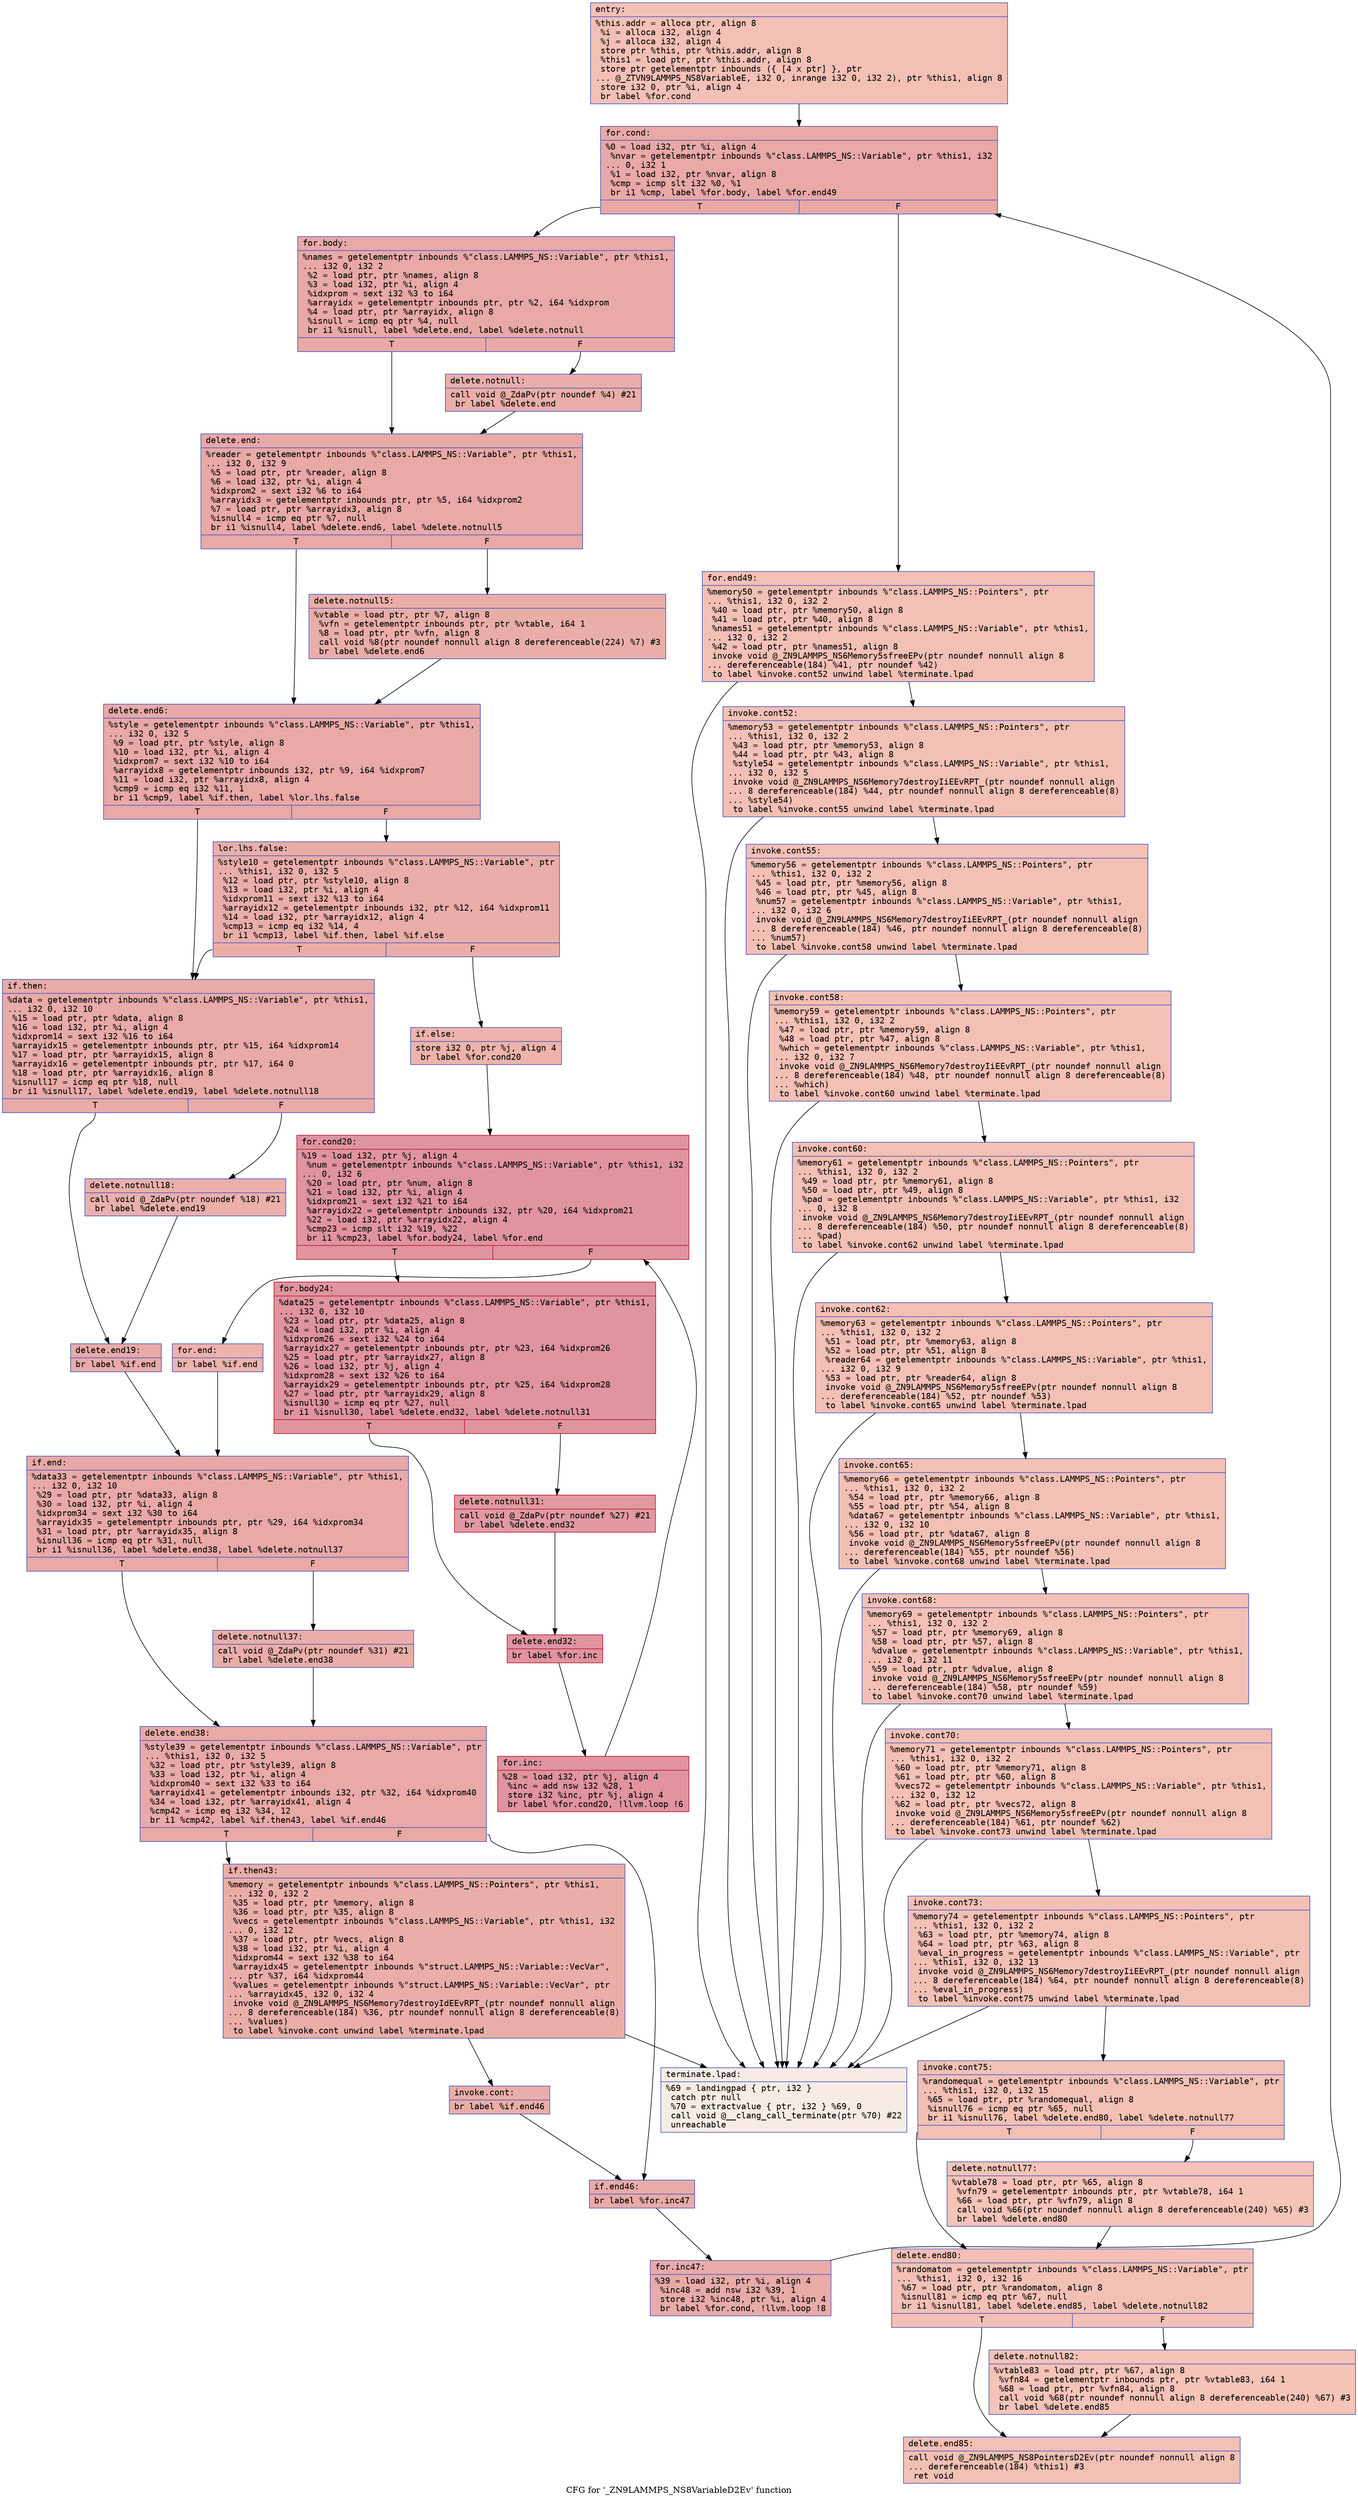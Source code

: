 digraph "CFG for '_ZN9LAMMPS_NS8VariableD2Ev' function" {
	label="CFG for '_ZN9LAMMPS_NS8VariableD2Ev' function";

	Node0x556bfe135960 [shape=record,color="#3d50c3ff", style=filled, fillcolor="#e5705870" fontname="Courier",label="{entry:\l|  %this.addr = alloca ptr, align 8\l  %i = alloca i32, align 4\l  %j = alloca i32, align 4\l  store ptr %this, ptr %this.addr, align 8\l  %this1 = load ptr, ptr %this.addr, align 8\l  store ptr getelementptr inbounds (\{ [4 x ptr] \}, ptr\l... @_ZTVN9LAMMPS_NS8VariableE, i32 0, inrange i32 0, i32 2), ptr %this1, align 8\l  store i32 0, ptr %i, align 4\l  br label %for.cond\l}"];
	Node0x556bfe135960 -> Node0x556bfe135c80[tooltip="entry -> for.cond\nProbability 100.00%" ];
	Node0x556bfe135c80 [shape=record,color="#3d50c3ff", style=filled, fillcolor="#ca3b3770" fontname="Courier",label="{for.cond:\l|  %0 = load i32, ptr %i, align 4\l  %nvar = getelementptr inbounds %\"class.LAMMPS_NS::Variable\", ptr %this1, i32\l... 0, i32 1\l  %1 = load i32, ptr %nvar, align 8\l  %cmp = icmp slt i32 %0, %1\l  br i1 %cmp, label %for.body, label %for.end49\l|{<s0>T|<s1>F}}"];
	Node0x556bfe135c80:s0 -> Node0x556bfe135fd0[tooltip="for.cond -> for.body\nProbability 96.88%" ];
	Node0x556bfe135c80:s1 -> Node0x556bfe136020[tooltip="for.cond -> for.end49\nProbability 3.12%" ];
	Node0x556bfe135fd0 [shape=record,color="#3d50c3ff", style=filled, fillcolor="#ca3b3770" fontname="Courier",label="{for.body:\l|  %names = getelementptr inbounds %\"class.LAMMPS_NS::Variable\", ptr %this1,\l... i32 0, i32 2\l  %2 = load ptr, ptr %names, align 8\l  %3 = load i32, ptr %i, align 4\l  %idxprom = sext i32 %3 to i64\l  %arrayidx = getelementptr inbounds ptr, ptr %2, i64 %idxprom\l  %4 = load ptr, ptr %arrayidx, align 8\l  %isnull = icmp eq ptr %4, null\l  br i1 %isnull, label %delete.end, label %delete.notnull\l|{<s0>T|<s1>F}}"];
	Node0x556bfe135fd0:s0 -> Node0x556bfe136760[tooltip="for.body -> delete.end\nProbability 37.50%" ];
	Node0x556bfe135fd0:s1 -> Node0x556bfe1367e0[tooltip="for.body -> delete.notnull\nProbability 62.50%" ];
	Node0x556bfe1367e0 [shape=record,color="#3d50c3ff", style=filled, fillcolor="#d0473d70" fontname="Courier",label="{delete.notnull:\l|  call void @_ZdaPv(ptr noundef %4) #21\l  br label %delete.end\l}"];
	Node0x556bfe1367e0 -> Node0x556bfe136760[tooltip="delete.notnull -> delete.end\nProbability 100.00%" ];
	Node0x556bfe136760 [shape=record,color="#3d50c3ff", style=filled, fillcolor="#ca3b3770" fontname="Courier",label="{delete.end:\l|  %reader = getelementptr inbounds %\"class.LAMMPS_NS::Variable\", ptr %this1,\l... i32 0, i32 9\l  %5 = load ptr, ptr %reader, align 8\l  %6 = load i32, ptr %i, align 4\l  %idxprom2 = sext i32 %6 to i64\l  %arrayidx3 = getelementptr inbounds ptr, ptr %5, i64 %idxprom2\l  %7 = load ptr, ptr %arrayidx3, align 8\l  %isnull4 = icmp eq ptr %7, null\l  br i1 %isnull4, label %delete.end6, label %delete.notnull5\l|{<s0>T|<s1>F}}"];
	Node0x556bfe136760:s0 -> Node0x556bfe136f90[tooltip="delete.end -> delete.end6\nProbability 37.50%" ];
	Node0x556bfe136760:s1 -> Node0x556bfe137010[tooltip="delete.end -> delete.notnull5\nProbability 62.50%" ];
	Node0x556bfe137010 [shape=record,color="#3d50c3ff", style=filled, fillcolor="#d0473d70" fontname="Courier",label="{delete.notnull5:\l|  %vtable = load ptr, ptr %7, align 8\l  %vfn = getelementptr inbounds ptr, ptr %vtable, i64 1\l  %8 = load ptr, ptr %vfn, align 8\l  call void %8(ptr noundef nonnull align 8 dereferenceable(224) %7) #3\l  br label %delete.end6\l}"];
	Node0x556bfe137010 -> Node0x556bfe136f90[tooltip="delete.notnull5 -> delete.end6\nProbability 100.00%" ];
	Node0x556bfe136f90 [shape=record,color="#3d50c3ff", style=filled, fillcolor="#ca3b3770" fontname="Courier",label="{delete.end6:\l|  %style = getelementptr inbounds %\"class.LAMMPS_NS::Variable\", ptr %this1,\l... i32 0, i32 5\l  %9 = load ptr, ptr %style, align 8\l  %10 = load i32, ptr %i, align 4\l  %idxprom7 = sext i32 %10 to i64\l  %arrayidx8 = getelementptr inbounds i32, ptr %9, i64 %idxprom7\l  %11 = load i32, ptr %arrayidx8, align 4\l  %cmp9 = icmp eq i32 %11, 1\l  br i1 %cmp9, label %if.then, label %lor.lhs.false\l|{<s0>T|<s1>F}}"];
	Node0x556bfe136f90:s0 -> Node0x556bfe137b10[tooltip="delete.end6 -> if.then\nProbability 50.00%" ];
	Node0x556bfe136f90:s1 -> Node0x556bfe137b80[tooltip="delete.end6 -> lor.lhs.false\nProbability 50.00%" ];
	Node0x556bfe137b80 [shape=record,color="#3d50c3ff", style=filled, fillcolor="#d0473d70" fontname="Courier",label="{lor.lhs.false:\l|  %style10 = getelementptr inbounds %\"class.LAMMPS_NS::Variable\", ptr\l... %this1, i32 0, i32 5\l  %12 = load ptr, ptr %style10, align 8\l  %13 = load i32, ptr %i, align 4\l  %idxprom11 = sext i32 %13 to i64\l  %arrayidx12 = getelementptr inbounds i32, ptr %12, i64 %idxprom11\l  %14 = load i32, ptr %arrayidx12, align 4\l  %cmp13 = icmp eq i32 %14, 4\l  br i1 %cmp13, label %if.then, label %if.else\l|{<s0>T|<s1>F}}"];
	Node0x556bfe137b80:s0 -> Node0x556bfe137b10[tooltip="lor.lhs.false -> if.then\nProbability 50.00%" ];
	Node0x556bfe137b80:s1 -> Node0x556bfe138190[tooltip="lor.lhs.false -> if.else\nProbability 50.00%" ];
	Node0x556bfe137b10 [shape=record,color="#3d50c3ff", style=filled, fillcolor="#cc403a70" fontname="Courier",label="{if.then:\l|  %data = getelementptr inbounds %\"class.LAMMPS_NS::Variable\", ptr %this1,\l... i32 0, i32 10\l  %15 = load ptr, ptr %data, align 8\l  %16 = load i32, ptr %i, align 4\l  %idxprom14 = sext i32 %16 to i64\l  %arrayidx15 = getelementptr inbounds ptr, ptr %15, i64 %idxprom14\l  %17 = load ptr, ptr %arrayidx15, align 8\l  %arrayidx16 = getelementptr inbounds ptr, ptr %17, i64 0\l  %18 = load ptr, ptr %arrayidx16, align 8\l  %isnull17 = icmp eq ptr %18, null\l  br i1 %isnull17, label %delete.end19, label %delete.notnull18\l|{<s0>T|<s1>F}}"];
	Node0x556bfe137b10:s0 -> Node0x556bfe138890[tooltip="if.then -> delete.end19\nProbability 37.50%" ];
	Node0x556bfe137b10:s1 -> Node0x556bfe138940[tooltip="if.then -> delete.notnull18\nProbability 62.50%" ];
	Node0x556bfe138940 [shape=record,color="#3d50c3ff", style=filled, fillcolor="#d24b4070" fontname="Courier",label="{delete.notnull18:\l|  call void @_ZdaPv(ptr noundef %18) #21\l  br label %delete.end19\l}"];
	Node0x556bfe138940 -> Node0x556bfe138890[tooltip="delete.notnull18 -> delete.end19\nProbability 100.00%" ];
	Node0x556bfe138890 [shape=record,color="#3d50c3ff", style=filled, fillcolor="#cc403a70" fontname="Courier",label="{delete.end19:\l|  br label %if.end\l}"];
	Node0x556bfe138890 -> Node0x556bfe138ca0[tooltip="delete.end19 -> if.end\nProbability 100.00%" ];
	Node0x556bfe138190 [shape=record,color="#3d50c3ff", style=filled, fillcolor="#d6524470" fontname="Courier",label="{if.else:\l|  store i32 0, ptr %j, align 4\l  br label %for.cond20\l}"];
	Node0x556bfe138190 -> Node0x556bfe138e00[tooltip="if.else -> for.cond20\nProbability 100.00%" ];
	Node0x556bfe138e00 [shape=record,color="#b70d28ff", style=filled, fillcolor="#b70d2870" fontname="Courier",label="{for.cond20:\l|  %19 = load i32, ptr %j, align 4\l  %num = getelementptr inbounds %\"class.LAMMPS_NS::Variable\", ptr %this1, i32\l... 0, i32 6\l  %20 = load ptr, ptr %num, align 8\l  %21 = load i32, ptr %i, align 4\l  %idxprom21 = sext i32 %21 to i64\l  %arrayidx22 = getelementptr inbounds i32, ptr %20, i64 %idxprom21\l  %22 = load i32, ptr %arrayidx22, align 4\l  %cmp23 = icmp slt i32 %19, %22\l  br i1 %cmp23, label %for.body24, label %for.end\l|{<s0>T|<s1>F}}"];
	Node0x556bfe138e00:s0 -> Node0x556bfe137330[tooltip="for.cond20 -> for.body24\nProbability 96.88%" ];
	Node0x556bfe138e00:s1 -> Node0x556bfe1373b0[tooltip="for.cond20 -> for.end\nProbability 3.12%" ];
	Node0x556bfe137330 [shape=record,color="#b70d28ff", style=filled, fillcolor="#b70d2870" fontname="Courier",label="{for.body24:\l|  %data25 = getelementptr inbounds %\"class.LAMMPS_NS::Variable\", ptr %this1,\l... i32 0, i32 10\l  %23 = load ptr, ptr %data25, align 8\l  %24 = load i32, ptr %i, align 4\l  %idxprom26 = sext i32 %24 to i64\l  %arrayidx27 = getelementptr inbounds ptr, ptr %23, i64 %idxprom26\l  %25 = load ptr, ptr %arrayidx27, align 8\l  %26 = load i32, ptr %j, align 4\l  %idxprom28 = sext i32 %26 to i64\l  %arrayidx29 = getelementptr inbounds ptr, ptr %25, i64 %idxprom28\l  %27 = load ptr, ptr %arrayidx29, align 8\l  %isnull30 = icmp eq ptr %27, null\l  br i1 %isnull30, label %delete.end32, label %delete.notnull31\l|{<s0>T|<s1>F}}"];
	Node0x556bfe137330:s0 -> Node0x556bfe139f50[tooltip="for.body24 -> delete.end32\nProbability 37.50%" ];
	Node0x556bfe137330:s1 -> Node0x556bfe13a000[tooltip="for.body24 -> delete.notnull31\nProbability 62.50%" ];
	Node0x556bfe13a000 [shape=record,color="#b70d28ff", style=filled, fillcolor="#bb1b2c70" fontname="Courier",label="{delete.notnull31:\l|  call void @_ZdaPv(ptr noundef %27) #21\l  br label %delete.end32\l}"];
	Node0x556bfe13a000 -> Node0x556bfe139f50[tooltip="delete.notnull31 -> delete.end32\nProbability 100.00%" ];
	Node0x556bfe139f50 [shape=record,color="#b70d28ff", style=filled, fillcolor="#b70d2870" fontname="Courier",label="{delete.end32:\l|  br label %for.inc\l}"];
	Node0x556bfe139f50 -> Node0x556bfe13a340[tooltip="delete.end32 -> for.inc\nProbability 100.00%" ];
	Node0x556bfe13a340 [shape=record,color="#b70d28ff", style=filled, fillcolor="#b70d2870" fontname="Courier",label="{for.inc:\l|  %28 = load i32, ptr %j, align 4\l  %inc = add nsw i32 %28, 1\l  store i32 %inc, ptr %j, align 4\l  br label %for.cond20, !llvm.loop !6\l}"];
	Node0x556bfe13a340 -> Node0x556bfe138e00[tooltip="for.inc -> for.cond20\nProbability 100.00%" ];
	Node0x556bfe1373b0 [shape=record,color="#3d50c3ff", style=filled, fillcolor="#d6524470" fontname="Courier",label="{for.end:\l|  br label %if.end\l}"];
	Node0x556bfe1373b0 -> Node0x556bfe138ca0[tooltip="for.end -> if.end\nProbability 100.00%" ];
	Node0x556bfe138ca0 [shape=record,color="#3d50c3ff", style=filled, fillcolor="#ca3b3770" fontname="Courier",label="{if.end:\l|  %data33 = getelementptr inbounds %\"class.LAMMPS_NS::Variable\", ptr %this1,\l... i32 0, i32 10\l  %29 = load ptr, ptr %data33, align 8\l  %30 = load i32, ptr %i, align 4\l  %idxprom34 = sext i32 %30 to i64\l  %arrayidx35 = getelementptr inbounds ptr, ptr %29, i64 %idxprom34\l  %31 = load ptr, ptr %arrayidx35, align 8\l  %isnull36 = icmp eq ptr %31, null\l  br i1 %isnull36, label %delete.end38, label %delete.notnull37\l|{<s0>T|<s1>F}}"];
	Node0x556bfe138ca0:s0 -> Node0x556bfe13b640[tooltip="if.end -> delete.end38\nProbability 37.50%" ];
	Node0x556bfe138ca0:s1 -> Node0x556bfe13b6f0[tooltip="if.end -> delete.notnull37\nProbability 62.50%" ];
	Node0x556bfe13b6f0 [shape=record,color="#3d50c3ff", style=filled, fillcolor="#d0473d70" fontname="Courier",label="{delete.notnull37:\l|  call void @_ZdaPv(ptr noundef %31) #21\l  br label %delete.end38\l}"];
	Node0x556bfe13b6f0 -> Node0x556bfe13b640[tooltip="delete.notnull37 -> delete.end38\nProbability 100.00%" ];
	Node0x556bfe13b640 [shape=record,color="#3d50c3ff", style=filled, fillcolor="#ca3b3770" fontname="Courier",label="{delete.end38:\l|  %style39 = getelementptr inbounds %\"class.LAMMPS_NS::Variable\", ptr\l... %this1, i32 0, i32 5\l  %32 = load ptr, ptr %style39, align 8\l  %33 = load i32, ptr %i, align 4\l  %idxprom40 = sext i32 %33 to i64\l  %arrayidx41 = getelementptr inbounds i32, ptr %32, i64 %idxprom40\l  %34 = load i32, ptr %arrayidx41, align 4\l  %cmp42 = icmp eq i32 %34, 12\l  br i1 %cmp42, label %if.then43, label %if.end46\l|{<s0>T|<s1>F}}"];
	Node0x556bfe13b640:s0 -> Node0x556bfe13bdf0[tooltip="delete.end38 -> if.then43\nProbability 50.00%" ];
	Node0x556bfe13b640:s1 -> Node0x556bfe13be70[tooltip="delete.end38 -> if.end46\nProbability 50.00%" ];
	Node0x556bfe13bdf0 [shape=record,color="#3d50c3ff", style=filled, fillcolor="#d0473d70" fontname="Courier",label="{if.then43:\l|  %memory = getelementptr inbounds %\"class.LAMMPS_NS::Pointers\", ptr %this1,\l... i32 0, i32 2\l  %35 = load ptr, ptr %memory, align 8\l  %36 = load ptr, ptr %35, align 8\l  %vecs = getelementptr inbounds %\"class.LAMMPS_NS::Variable\", ptr %this1, i32\l... 0, i32 12\l  %37 = load ptr, ptr %vecs, align 8\l  %38 = load i32, ptr %i, align 4\l  %idxprom44 = sext i32 %38 to i64\l  %arrayidx45 = getelementptr inbounds %\"struct.LAMMPS_NS::Variable::VecVar\",\l... ptr %37, i64 %idxprom44\l  %values = getelementptr inbounds %\"struct.LAMMPS_NS::Variable::VecVar\", ptr\l... %arrayidx45, i32 0, i32 4\l  invoke void @_ZN9LAMMPS_NS6Memory7destroyIdEEvRPT_(ptr noundef nonnull align\l... 8 dereferenceable(184) %36, ptr noundef nonnull align 8 dereferenceable(8)\l... %values)\l          to label %invoke.cont unwind label %terminate.lpad\l}"];
	Node0x556bfe13bdf0 -> Node0x556bfe13c5e0[tooltip="if.then43 -> invoke.cont\nProbability 100.00%" ];
	Node0x556bfe13bdf0 -> Node0x556bfe13c660[tooltip="if.then43 -> terminate.lpad\nProbability 0.00%" ];
	Node0x556bfe13c5e0 [shape=record,color="#3d50c3ff", style=filled, fillcolor="#d0473d70" fontname="Courier",label="{invoke.cont:\l|  br label %if.end46\l}"];
	Node0x556bfe13c5e0 -> Node0x556bfe13be70[tooltip="invoke.cont -> if.end46\nProbability 100.00%" ];
	Node0x556bfe13be70 [shape=record,color="#3d50c3ff", style=filled, fillcolor="#cc403a70" fontname="Courier",label="{if.end46:\l|  br label %for.inc47\l}"];
	Node0x556bfe13be70 -> Node0x556bfe13c990[tooltip="if.end46 -> for.inc47\nProbability 100.00%" ];
	Node0x556bfe13c990 [shape=record,color="#3d50c3ff", style=filled, fillcolor="#cc403a70" fontname="Courier",label="{for.inc47:\l|  %39 = load i32, ptr %i, align 4\l  %inc48 = add nsw i32 %39, 1\l  store i32 %inc48, ptr %i, align 4\l  br label %for.cond, !llvm.loop !8\l}"];
	Node0x556bfe13c990 -> Node0x556bfe135c80[tooltip="for.inc47 -> for.cond\nProbability 100.00%" ];
	Node0x556bfe136020 [shape=record,color="#3d50c3ff", style=filled, fillcolor="#e5705870" fontname="Courier",label="{for.end49:\l|  %memory50 = getelementptr inbounds %\"class.LAMMPS_NS::Pointers\", ptr\l... %this1, i32 0, i32 2\l  %40 = load ptr, ptr %memory50, align 8\l  %41 = load ptr, ptr %40, align 8\l  %names51 = getelementptr inbounds %\"class.LAMMPS_NS::Variable\", ptr %this1,\l... i32 0, i32 2\l  %42 = load ptr, ptr %names51, align 8\l  invoke void @_ZN9LAMMPS_NS6Memory5sfreeEPv(ptr noundef nonnull align 8\l... dereferenceable(184) %41, ptr noundef %42)\l          to label %invoke.cont52 unwind label %terminate.lpad\l}"];
	Node0x556bfe136020 -> Node0x556bfe13d120[tooltip="for.end49 -> invoke.cont52\nProbability 100.00%" ];
	Node0x556bfe136020 -> Node0x556bfe13c660[tooltip="for.end49 -> terminate.lpad\nProbability 0.00%" ];
	Node0x556bfe13d120 [shape=record,color="#3d50c3ff", style=filled, fillcolor="#e5705870" fontname="Courier",label="{invoke.cont52:\l|  %memory53 = getelementptr inbounds %\"class.LAMMPS_NS::Pointers\", ptr\l... %this1, i32 0, i32 2\l  %43 = load ptr, ptr %memory53, align 8\l  %44 = load ptr, ptr %43, align 8\l  %style54 = getelementptr inbounds %\"class.LAMMPS_NS::Variable\", ptr %this1,\l... i32 0, i32 5\l  invoke void @_ZN9LAMMPS_NS6Memory7destroyIiEEvRPT_(ptr noundef nonnull align\l... 8 dereferenceable(184) %44, ptr noundef nonnull align 8 dereferenceable(8)\l... %style54)\l          to label %invoke.cont55 unwind label %terminate.lpad\l}"];
	Node0x556bfe13d120 -> Node0x556bfe13d690[tooltip="invoke.cont52 -> invoke.cont55\nProbability 100.00%" ];
	Node0x556bfe13d120 -> Node0x556bfe13c660[tooltip="invoke.cont52 -> terminate.lpad\nProbability 0.00%" ];
	Node0x556bfe13d690 [shape=record,color="#3d50c3ff", style=filled, fillcolor="#e5705870" fontname="Courier",label="{invoke.cont55:\l|  %memory56 = getelementptr inbounds %\"class.LAMMPS_NS::Pointers\", ptr\l... %this1, i32 0, i32 2\l  %45 = load ptr, ptr %memory56, align 8\l  %46 = load ptr, ptr %45, align 8\l  %num57 = getelementptr inbounds %\"class.LAMMPS_NS::Variable\", ptr %this1,\l... i32 0, i32 6\l  invoke void @_ZN9LAMMPS_NS6Memory7destroyIiEEvRPT_(ptr noundef nonnull align\l... 8 dereferenceable(184) %46, ptr noundef nonnull align 8 dereferenceable(8)\l... %num57)\l          to label %invoke.cont58 unwind label %terminate.lpad\l}"];
	Node0x556bfe13d690 -> Node0x556bfe13dbe0[tooltip="invoke.cont55 -> invoke.cont58\nProbability 100.00%" ];
	Node0x556bfe13d690 -> Node0x556bfe13c660[tooltip="invoke.cont55 -> terminate.lpad\nProbability 0.00%" ];
	Node0x556bfe13dbe0 [shape=record,color="#3d50c3ff", style=filled, fillcolor="#e5705870" fontname="Courier",label="{invoke.cont58:\l|  %memory59 = getelementptr inbounds %\"class.LAMMPS_NS::Pointers\", ptr\l... %this1, i32 0, i32 2\l  %47 = load ptr, ptr %memory59, align 8\l  %48 = load ptr, ptr %47, align 8\l  %which = getelementptr inbounds %\"class.LAMMPS_NS::Variable\", ptr %this1,\l... i32 0, i32 7\l  invoke void @_ZN9LAMMPS_NS6Memory7destroyIiEEvRPT_(ptr noundef nonnull align\l... 8 dereferenceable(184) %48, ptr noundef nonnull align 8 dereferenceable(8)\l... %which)\l          to label %invoke.cont60 unwind label %terminate.lpad\l}"];
	Node0x556bfe13dbe0 -> Node0x556bfe13e890[tooltip="invoke.cont58 -> invoke.cont60\nProbability 100.00%" ];
	Node0x556bfe13dbe0 -> Node0x556bfe13c660[tooltip="invoke.cont58 -> terminate.lpad\nProbability 0.00%" ];
	Node0x556bfe13e890 [shape=record,color="#3d50c3ff", style=filled, fillcolor="#e5705870" fontname="Courier",label="{invoke.cont60:\l|  %memory61 = getelementptr inbounds %\"class.LAMMPS_NS::Pointers\", ptr\l... %this1, i32 0, i32 2\l  %49 = load ptr, ptr %memory61, align 8\l  %50 = load ptr, ptr %49, align 8\l  %pad = getelementptr inbounds %\"class.LAMMPS_NS::Variable\", ptr %this1, i32\l... 0, i32 8\l  invoke void @_ZN9LAMMPS_NS6Memory7destroyIiEEvRPT_(ptr noundef nonnull align\l... 8 dereferenceable(184) %50, ptr noundef nonnull align 8 dereferenceable(8)\l... %pad)\l          to label %invoke.cont62 unwind label %terminate.lpad\l}"];
	Node0x556bfe13e890 -> Node0x556bfe13ed30[tooltip="invoke.cont60 -> invoke.cont62\nProbability 100.00%" ];
	Node0x556bfe13e890 -> Node0x556bfe13c660[tooltip="invoke.cont60 -> terminate.lpad\nProbability 0.00%" ];
	Node0x556bfe13ed30 [shape=record,color="#3d50c3ff", style=filled, fillcolor="#e5705870" fontname="Courier",label="{invoke.cont62:\l|  %memory63 = getelementptr inbounds %\"class.LAMMPS_NS::Pointers\", ptr\l... %this1, i32 0, i32 2\l  %51 = load ptr, ptr %memory63, align 8\l  %52 = load ptr, ptr %51, align 8\l  %reader64 = getelementptr inbounds %\"class.LAMMPS_NS::Variable\", ptr %this1,\l... i32 0, i32 9\l  %53 = load ptr, ptr %reader64, align 8\l  invoke void @_ZN9LAMMPS_NS6Memory5sfreeEPv(ptr noundef nonnull align 8\l... dereferenceable(184) %52, ptr noundef %53)\l          to label %invoke.cont65 unwind label %terminate.lpad\l}"];
	Node0x556bfe13ed30 -> Node0x556bfe139860[tooltip="invoke.cont62 -> invoke.cont65\nProbability 100.00%" ];
	Node0x556bfe13ed30 -> Node0x556bfe13c660[tooltip="invoke.cont62 -> terminate.lpad\nProbability 0.00%" ];
	Node0x556bfe139860 [shape=record,color="#3d50c3ff", style=filled, fillcolor="#e5705870" fontname="Courier",label="{invoke.cont65:\l|  %memory66 = getelementptr inbounds %\"class.LAMMPS_NS::Pointers\", ptr\l... %this1, i32 0, i32 2\l  %54 = load ptr, ptr %memory66, align 8\l  %55 = load ptr, ptr %54, align 8\l  %data67 = getelementptr inbounds %\"class.LAMMPS_NS::Variable\", ptr %this1,\l... i32 0, i32 10\l  %56 = load ptr, ptr %data67, align 8\l  invoke void @_ZN9LAMMPS_NS6Memory5sfreeEPv(ptr noundef nonnull align 8\l... dereferenceable(184) %55, ptr noundef %56)\l          to label %invoke.cont68 unwind label %terminate.lpad\l}"];
	Node0x556bfe139860 -> Node0x556bfe139960[tooltip="invoke.cont65 -> invoke.cont68\nProbability 100.00%" ];
	Node0x556bfe139860 -> Node0x556bfe13c660[tooltip="invoke.cont65 -> terminate.lpad\nProbability 0.00%" ];
	Node0x556bfe139960 [shape=record,color="#3d50c3ff", style=filled, fillcolor="#e5705870" fontname="Courier",label="{invoke.cont68:\l|  %memory69 = getelementptr inbounds %\"class.LAMMPS_NS::Pointers\", ptr\l... %this1, i32 0, i32 2\l  %57 = load ptr, ptr %memory69, align 8\l  %58 = load ptr, ptr %57, align 8\l  %dvalue = getelementptr inbounds %\"class.LAMMPS_NS::Variable\", ptr %this1,\l... i32 0, i32 11\l  %59 = load ptr, ptr %dvalue, align 8\l  invoke void @_ZN9LAMMPS_NS6Memory5sfreeEPv(ptr noundef nonnull align 8\l... dereferenceable(184) %58, ptr noundef %59)\l          to label %invoke.cont70 unwind label %terminate.lpad\l}"];
	Node0x556bfe139960 -> Node0x556bfe1402a0[tooltip="invoke.cont68 -> invoke.cont70\nProbability 100.00%" ];
	Node0x556bfe139960 -> Node0x556bfe13c660[tooltip="invoke.cont68 -> terminate.lpad\nProbability 0.00%" ];
	Node0x556bfe1402a0 [shape=record,color="#3d50c3ff", style=filled, fillcolor="#e5705870" fontname="Courier",label="{invoke.cont70:\l|  %memory71 = getelementptr inbounds %\"class.LAMMPS_NS::Pointers\", ptr\l... %this1, i32 0, i32 2\l  %60 = load ptr, ptr %memory71, align 8\l  %61 = load ptr, ptr %60, align 8\l  %vecs72 = getelementptr inbounds %\"class.LAMMPS_NS::Variable\", ptr %this1,\l... i32 0, i32 12\l  %62 = load ptr, ptr %vecs72, align 8\l  invoke void @_ZN9LAMMPS_NS6Memory5sfreeEPv(ptr noundef nonnull align 8\l... dereferenceable(184) %61, ptr noundef %62)\l          to label %invoke.cont73 unwind label %terminate.lpad\l}"];
	Node0x556bfe1402a0 -> Node0x556bfe1407c0[tooltip="invoke.cont70 -> invoke.cont73\nProbability 100.00%" ];
	Node0x556bfe1402a0 -> Node0x556bfe13c660[tooltip="invoke.cont70 -> terminate.lpad\nProbability 0.00%" ];
	Node0x556bfe1407c0 [shape=record,color="#3d50c3ff", style=filled, fillcolor="#e5705870" fontname="Courier",label="{invoke.cont73:\l|  %memory74 = getelementptr inbounds %\"class.LAMMPS_NS::Pointers\", ptr\l... %this1, i32 0, i32 2\l  %63 = load ptr, ptr %memory74, align 8\l  %64 = load ptr, ptr %63, align 8\l  %eval_in_progress = getelementptr inbounds %\"class.LAMMPS_NS::Variable\", ptr\l... %this1, i32 0, i32 13\l  invoke void @_ZN9LAMMPS_NS6Memory7destroyIiEEvRPT_(ptr noundef nonnull align\l... 8 dereferenceable(184) %64, ptr noundef nonnull align 8 dereferenceable(8)\l... %eval_in_progress)\l          to label %invoke.cont75 unwind label %terminate.lpad\l}"];
	Node0x556bfe1407c0 -> Node0x556bfe140d20[tooltip="invoke.cont73 -> invoke.cont75\nProbability 100.00%" ];
	Node0x556bfe1407c0 -> Node0x556bfe13c660[tooltip="invoke.cont73 -> terminate.lpad\nProbability 0.00%" ];
	Node0x556bfe140d20 [shape=record,color="#3d50c3ff", style=filled, fillcolor="#e5705870" fontname="Courier",label="{invoke.cont75:\l|  %randomequal = getelementptr inbounds %\"class.LAMMPS_NS::Variable\", ptr\l... %this1, i32 0, i32 15\l  %65 = load ptr, ptr %randomequal, align 8\l  %isnull76 = icmp eq ptr %65, null\l  br i1 %isnull76, label %delete.end80, label %delete.notnull77\l|{<s0>T|<s1>F}}"];
	Node0x556bfe140d20:s0 -> Node0x556bfe141090[tooltip="invoke.cont75 -> delete.end80\nProbability 37.50%" ];
	Node0x556bfe140d20:s1 -> Node0x556bfe141110[tooltip="invoke.cont75 -> delete.notnull77\nProbability 62.50%" ];
	Node0x556bfe141110 [shape=record,color="#3d50c3ff", style=filled, fillcolor="#e8765c70" fontname="Courier",label="{delete.notnull77:\l|  %vtable78 = load ptr, ptr %65, align 8\l  %vfn79 = getelementptr inbounds ptr, ptr %vtable78, i64 1\l  %66 = load ptr, ptr %vfn79, align 8\l  call void %66(ptr noundef nonnull align 8 dereferenceable(240) %65) #3\l  br label %delete.end80\l}"];
	Node0x556bfe141110 -> Node0x556bfe141090[tooltip="delete.notnull77 -> delete.end80\nProbability 100.00%" ];
	Node0x556bfe141090 [shape=record,color="#3d50c3ff", style=filled, fillcolor="#e5705870" fontname="Courier",label="{delete.end80:\l|  %randomatom = getelementptr inbounds %\"class.LAMMPS_NS::Variable\", ptr\l... %this1, i32 0, i32 16\l  %67 = load ptr, ptr %randomatom, align 8\l  %isnull81 = icmp eq ptr %67, null\l  br i1 %isnull81, label %delete.end85, label %delete.notnull82\l|{<s0>T|<s1>F}}"];
	Node0x556bfe141090:s0 -> Node0x556bfe1417f0[tooltip="delete.end80 -> delete.end85\nProbability 37.50%" ];
	Node0x556bfe141090:s1 -> Node0x556bfe1418a0[tooltip="delete.end80 -> delete.notnull82\nProbability 62.50%" ];
	Node0x556bfe1418a0 [shape=record,color="#3d50c3ff", style=filled, fillcolor="#e8765c70" fontname="Courier",label="{delete.notnull82:\l|  %vtable83 = load ptr, ptr %67, align 8\l  %vfn84 = getelementptr inbounds ptr, ptr %vtable83, i64 1\l  %68 = load ptr, ptr %vfn84, align 8\l  call void %68(ptr noundef nonnull align 8 dereferenceable(240) %67) #3\l  br label %delete.end85\l}"];
	Node0x556bfe1418a0 -> Node0x556bfe1417f0[tooltip="delete.notnull82 -> delete.end85\nProbability 100.00%" ];
	Node0x556bfe1417f0 [shape=record,color="#3d50c3ff", style=filled, fillcolor="#e5705870" fontname="Courier",label="{delete.end85:\l|  call void @_ZN9LAMMPS_NS8PointersD2Ev(ptr noundef nonnull align 8\l... dereferenceable(184) %this1) #3\l  ret void\l}"];
	Node0x556bfe13c660 [shape=record,color="#3d50c3ff", style=filled, fillcolor="#ecd3c570" fontname="Courier",label="{terminate.lpad:\l|  %69 = landingpad \{ ptr, i32 \}\l          catch ptr null\l  %70 = extractvalue \{ ptr, i32 \} %69, 0\l  call void @__clang_call_terminate(ptr %70) #22\l  unreachable\l}"];
}
